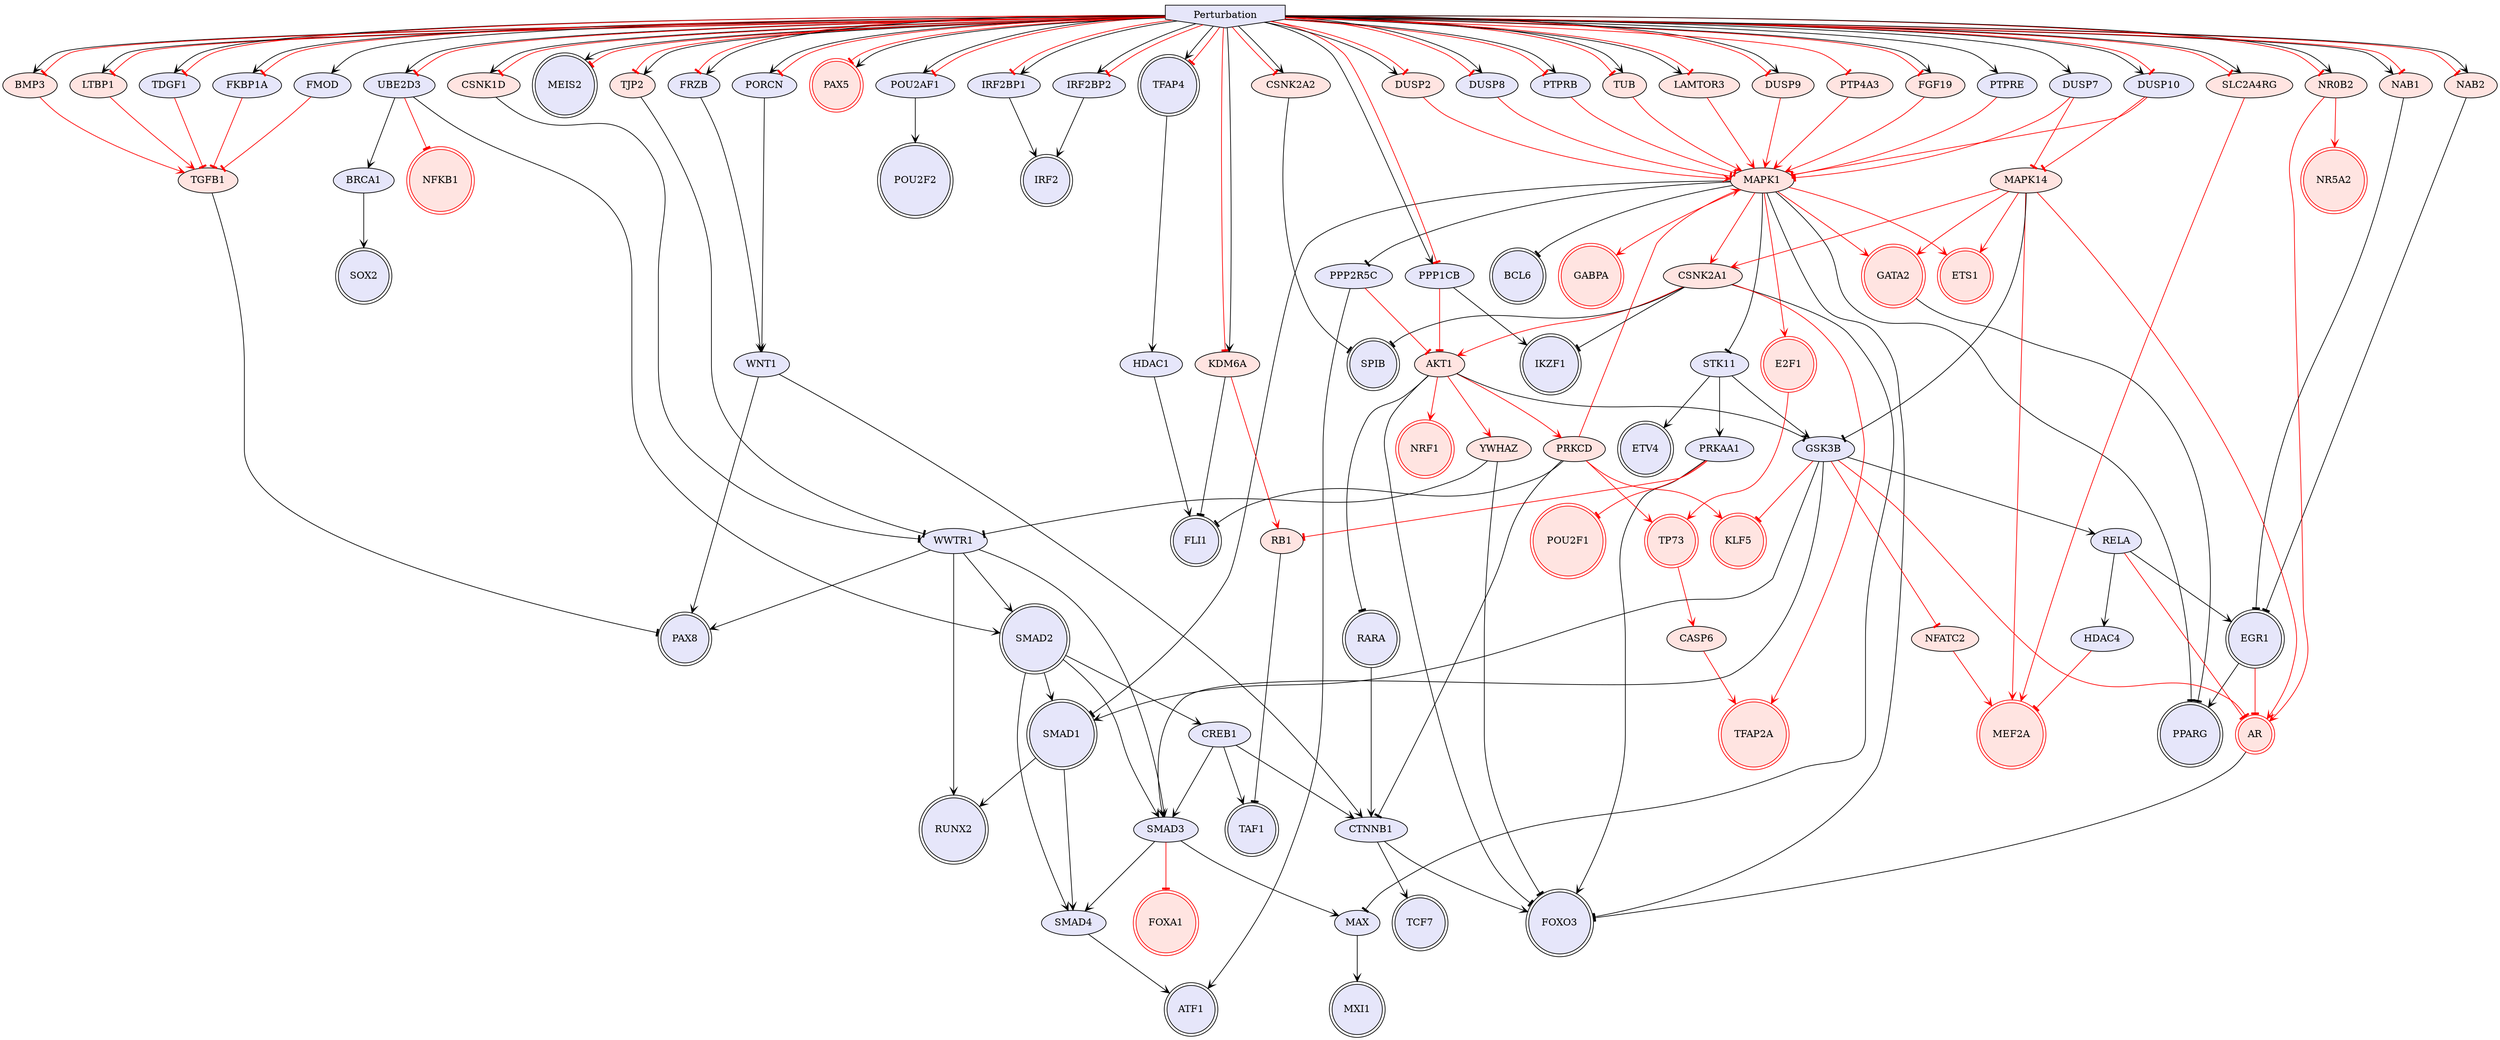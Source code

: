 digraph {

CTNNB1->FOXO3 [penwidth=1, color=black, arrowhead="vee"]
AR->FOXO3 [penwidth=1, color=black, arrowhead="tee"]
BRCA1->SOX2 [penwidth=1, color=black, arrowhead="vee"]
EGR1->PPARG [penwidth=1, color=black, arrowhead="vee"]
NAB2->EGR1 [penwidth=1, color=black, arrowhead="tee"]
UBE2D3->BRCA1 [penwidth=1, color=black, arrowhead="vee"]
CTNNB1->TCF7 [penwidth=1, color=black, arrowhead="vee"]
SMAD2->SMAD4 [penwidth=1, color=black, arrowhead="vee"]
SMAD3->SMAD4 [penwidth=1, color=black, arrowhead="vee"]
SMAD1->SMAD4 [penwidth=1, color=black, arrowhead="vee"]
RARA->CTNNB1 [penwidth=1, color=black, arrowhead="vee"]
SMAD4->ATF1 [penwidth=1, color=black, arrowhead="vee"]
SMAD3->MAX [penwidth=1, color=black, arrowhead="vee"]
AKT1->FOXO3 [penwidth=1, color=black, arrowhead="tee"]
PPP1CB->IKZF1 [penwidth=1, color=black, arrowhead="vee"]
PRKAA1->FOXO3 [penwidth=1, color=black, arrowhead="vee"]
CSNK2A2->SPIB [penwidth=1, color=black, arrowhead="tee"]
AKT1->RARA [penwidth=1, color=black, arrowhead="tee"]
PRKCD->FLI1 [penwidth=1, color=black, arrowhead="tee"]
MAPK1->FOXO3 [penwidth=1, color=black, arrowhead="tee"]
MAPK1->SMAD1 [penwidth=1, color=black, arrowhead="tee"]
MAPK1->PPARG [penwidth=1, color=black, arrowhead="tee"]
MAPK1->STK11 [penwidth=1, color=black, arrowhead="tee"]
SMAD1->RUNX2 [penwidth=1, color=black, arrowhead="vee"]
TJP2->WWTR1 [penwidth=1, color=black, arrowhead="tee"]
WWTR1->PAX8 [penwidth=1, color=black, arrowhead="vee"]
WWTR1->RUNX2 [penwidth=1, color=black, arrowhead="vee"]
WWTR1->SMAD2 [penwidth=1, color=black, arrowhead="vee"]
WWTR1->SMAD3 [penwidth=1, color=black, arrowhead="vee"]
PRKCD->CTNNB1 [penwidth=1, color=black, arrowhead="tee"]
GATA2->PPARG [penwidth=1, color=black, arrowhead="tee"]
IRF2BP2->IRF2 [penwidth=1, color=black, arrowhead="vee"]
MAPK1->BCL6 [penwidth=1, color=black, arrowhead="tee"]
MAX->MXI1 [penwidth=1, color=black, arrowhead="vee"]
POU2AF1->POU2F2 [penwidth=1, color=black, arrowhead="vee"]
STK11->PRKAA1 [penwidth=1, color=black, arrowhead="vee"]
STK11->ETV4 [penwidth=1, color=black, arrowhead="vee"]
SMAD2->SMAD3 [penwidth=1, color=black, arrowhead="vee"]
UBE2D3->SMAD2 [penwidth=1, color=black, arrowhead="vee"]
RB1->TAF1 [penwidth=1, color=black, arrowhead="tee"]
SMAD2->SMAD1 [penwidth=1, color=black, arrowhead="vee"]
Perturbation->IRF2BP2 [penwidth=1, color=black, arrowhead="vee"]
Perturbation->MEIS2 [penwidth=1, color=black, arrowhead="vee"]
Perturbation->POU2AF1 [penwidth=1, color=black, arrowhead="vee"]
Perturbation->PPP1CB [penwidth=1, color=black, arrowhead="vee"]
Perturbation->TFAP4 [penwidth=1, color=black, arrowhead="vee"]
Perturbation->UBE2D3 [penwidth=1, color=black, arrowhead="vee"]
MAPK1->GABPA [penwidth=1, color=red, arrowhead="vee"]
SLC2A4RG->MEF2A [penwidth=1, color=red, arrowhead="vee"]
TP73->CASP6 [penwidth=1, color=red, arrowhead="vee"]
E2F1->TP73 [penwidth=1, color=red, arrowhead="vee"]
AKT1->NRF1 [penwidth=1, color=red, arrowhead="vee"]
NR0B2->NR5A2 [penwidth=1, color=red, arrowhead="vee"]
NR0B2->AR [penwidth=1, color=red, arrowhead="vee"]
PPP1CB->AKT1 [penwidth=1, color=red, arrowhead="tee"]
PRKAA1->POU2F1 [penwidth=1, color=red, arrowhead="tee"]
PRKAA1->RB1 [penwidth=1, color=red, arrowhead="tee"]
PRKCD->KLF5 [penwidth=1, color=red, arrowhead="vee"]
PRKCD->TP73 [penwidth=1, color=red, arrowhead="vee"]
SMAD3->FOXA1 [penwidth=1, color=red, arrowhead="tee"]
MAPK1->E2F1 [penwidth=1, color=red, arrowhead="vee"]
MAPK1->ETS1 [penwidth=1, color=red, arrowhead="vee"]
UBE2D3->NFKB1 [penwidth=1, color=red, arrowhead="tee"]
EGR1->AR [penwidth=1, color=red, arrowhead="tee"]
AKT1->PRKCD [penwidth=1, color=red, arrowhead="vee"]
CASP6->TFAP2A [penwidth=1, color=red, arrowhead="vee"]
PRKCD->MAPK1 [penwidth=1, color=red, arrowhead="vee"]
MAPK1->GATA2 [penwidth=1, color=red, arrowhead="vee"]
Perturbation->CSNK2A2 [penwidth=1, color=red, arrowhead="tee"]
Perturbation->NAB2 [penwidth=1, color=red, arrowhead="tee"]
Perturbation->NR0B2 [penwidth=1, color=red, arrowhead="tee"]
Perturbation->PAX5 [penwidth=1, color=red, arrowhead="tee"]
Perturbation->SLC2A4RG [penwidth=1, color=red, arrowhead="tee"]
Perturbation->TJP2 [penwidth=1, color=red, arrowhead="tee"]
NAB1->EGR1 [penwidth=1, color=black, arrowhead="tee"]
TGFB1->PAX8 [penwidth=1, color=black, arrowhead="tee"]
Perturbation->IRF2BP2 [penwidth=1, color=red, arrowhead="tee"]
Perturbation->MEIS2 [penwidth=1, color=red, arrowhead="tee"]
Perturbation->POU2AF1 [penwidth=1, color=red, arrowhead="tee"]
Perturbation->PPP1CB [penwidth=1, color=red, arrowhead="tee"]
Perturbation->TFAP4 [penwidth=1, color=red, arrowhead="tee"]
Perturbation->UBE2D3 [penwidth=1, color=red, arrowhead="tee"]
LTBP1->TGFB1 [penwidth=1, color=red, arrowhead="vee"]
Perturbation->CSNK2A2 [penwidth=1, color=black, arrowhead="vee"]
Perturbation->LTBP1 [penwidth=1, color=black, arrowhead="vee"]
Perturbation->NAB1 [penwidth=1, color=black, arrowhead="vee"]
Perturbation->NR0B2 [penwidth=1, color=black, arrowhead="vee"]
Perturbation->PAX5 [penwidth=1, color=black, arrowhead="vee"]
Perturbation->SLC2A4RG [penwidth=1, color=black, arrowhead="vee"]
WNT1->PAX8 [penwidth=1, color=black, arrowhead="vee"]
FRZB->WNT1 [penwidth=1, color=black, arrowhead="vee"]
WNT1->CTNNB1 [penwidth=1, color=black, arrowhead="vee"]
Perturbation->FRZB [penwidth=1, color=red, arrowhead="tee"]
GSK3B->SMAD3 [penwidth=1, color=black, arrowhead="vee"]
STK11->GSK3B [penwidth=1, color=black, arrowhead="vee"]
GSK3B->SMAD1 [penwidth=1, color=black, arrowhead="vee"]
AKT1->GSK3B [penwidth=1, color=black, arrowhead="tee"]
CSNK2A1->IKZF1 [penwidth=1, color=black, arrowhead="tee"]
TFAP4->HDAC1 [penwidth=1, color=black, arrowhead="vee"]
CSNK2A1->SPIB [penwidth=1, color=black, arrowhead="tee"]
CSNK2A1->MAX [penwidth=1, color=black, arrowhead="tee"]
HDAC1->FLI1 [penwidth=1, color=black, arrowhead="vee"]
Perturbation->DUSP10 [penwidth=1, color=black, arrowhead="vee"]
Perturbation->FRZB [penwidth=1, color=black, arrowhead="vee"]
CSNK2A1->TFAP2A [penwidth=1, color=red, arrowhead="vee"]
CSNK2A1->AKT1 [penwidth=1, color=red, arrowhead="vee"]
MAPK1->CSNK2A1 [penwidth=1, color=red, arrowhead="vee"]
GSK3B->KLF5 [penwidth=1, color=red, arrowhead="tee"]
DUSP10->MAPK1 [penwidth=1, color=red, arrowhead="tee"]
GSK3B->AR [penwidth=1, color=red, arrowhead="tee"]
RELA->EGR1 [penwidth=1, color=black, arrowhead="vee"]
RELA->HDAC4 [penwidth=1, color=black, arrowhead="vee"]
GSK3B->RELA [penwidth=1, color=black, arrowhead="vee"]
KDM6A->FLI1 [penwidth=1, color=black, arrowhead="tee"]
KDM6A->RB1 [penwidth=1, color=red, arrowhead="vee"]
HDAC4->MEF2A [penwidth=1, color=red, arrowhead="tee"]
FGF19->MAPK1 [penwidth=1, color=red, arrowhead="vee"]
RELA->AR [penwidth=1, color=red, arrowhead="tee"]
Perturbation->FGF19 [penwidth=1, color=red, arrowhead="tee"]
Perturbation->KDM6A [penwidth=1, color=red, arrowhead="tee"]
Perturbation->PTPRE [penwidth=1, color=black, arrowhead="vee"]
PTPRE->MAPK1 [penwidth=1, color=red, arrowhead="tee"]
CSNK1D->WWTR1 [penwidth=1, color=black, arrowhead="tee"]
IRF2BP1->IRF2 [penwidth=1, color=black, arrowhead="vee"]
Perturbation->IRF2BP1 [penwidth=1, color=red, arrowhead="tee"]
DUSP2->MAPK1 [penwidth=1, color=red, arrowhead="vee"]
Perturbation->CSNK1D [penwidth=1, color=black, arrowhead="vee"]
Perturbation->DUSP2 [penwidth=1, color=black, arrowhead="vee"]
Perturbation->KDM6A [penwidth=1, color=black, arrowhead="vee"]
Perturbation->NAB2 [penwidth=1, color=black, arrowhead="vee"]
Perturbation->IRF2BP1 [penwidth=1, color=black, arrowhead="vee"]
Perturbation->TDGF1 [penwidth=1, color=black, arrowhead="vee"]
TDGF1->TGFB1 [penwidth=1, color=red, arrowhead="tee"]
Perturbation->FKBP1A [penwidth=1, color=black, arrowhead="vee"]
GSK3B->NFATC2 [penwidth=1, color=red, arrowhead="tee"]
NFATC2->MEF2A [penwidth=1, color=red, arrowhead="vee"]
FKBP1A->TGFB1 [penwidth=1, color=red, arrowhead="tee"]
Perturbation->DUSP8 [penwidth=1, color=red, arrowhead="tee"]
Perturbation->FKBP1A [penwidth=1, color=red, arrowhead="tee"]
DUSP8->MAPK1 [penwidth=1, color=red, arrowhead="tee"]
Perturbation->DUSP8 [penwidth=1, color=black, arrowhead="vee"]
Perturbation->DUSP10 [penwidth=1, color=red, arrowhead="tee"]
Perturbation->TJP2 [penwidth=1, color=black, arrowhead="vee"]
Perturbation->FMOD [penwidth=1, color=black, arrowhead="vee"]
FMOD->TGFB1 [penwidth=1, color=red, arrowhead="tee"]
Perturbation->PTPRB [penwidth=1, color=red, arrowhead="tee"]
PTPRB->MAPK1 [penwidth=1, color=red, arrowhead="tee"]
Perturbation->CSNK1D [penwidth=1, color=red, arrowhead="tee"]
Perturbation->DUSP2 [penwidth=1, color=red, arrowhead="tee"]
CREB1->SMAD3 [penwidth=1, color=black, arrowhead="vee"]
SMAD2->CREB1 [penwidth=1, color=black, arrowhead="vee"]
CREB1->CTNNB1 [penwidth=1, color=black, arrowhead="vee"]
CREB1->TAF1 [penwidth=1, color=black, arrowhead="vee"]
PPP2R5C->ATF1 [penwidth=1, color=black, arrowhead="vee"]
MAPK1->PPP2R5C [penwidth=1, color=black, arrowhead="tee"]
PPP2R5C->AKT1 [penwidth=1, color=red, arrowhead="tee"]
Perturbation->NAB1 [penwidth=1, color=red, arrowhead="tee"]
PORCN->WNT1 [penwidth=1, color=black, arrowhead="vee"]
Perturbation->PORCN [penwidth=1, color=black, arrowhead="vee"]
Perturbation->PTPRB [penwidth=1, color=black, arrowhead="vee"]
MAPK14->GSK3B [penwidth=1, color=black, arrowhead="tee"]
DUSP10->MAPK14 [penwidth=1, color=red, arrowhead="tee"]
MAPK14->CSNK2A1 [penwidth=1, color=red, arrowhead="vee"]
MAPK14->GATA2 [penwidth=1, color=red, arrowhead="vee"]
MAPK14->MEF2A [penwidth=1, color=red, arrowhead="vee"]
MAPK14->AR [penwidth=1, color=red, arrowhead="vee"]
MAPK14->ETS1 [penwidth=1, color=red, arrowhead="vee"]
Perturbation->PORCN [penwidth=1, color=red, arrowhead="tee"]
YWHAZ->WWTR1 [penwidth=1, color=black, arrowhead="tee"]
YWHAZ->FOXO3 [penwidth=1, color=black, arrowhead="tee"]
AKT1->YWHAZ [penwidth=1, color=red, arrowhead="vee"]
Perturbation->TDGF1 [penwidth=1, color=red, arrowhead="tee"]
TUB->MAPK1 [penwidth=1, color=red, arrowhead="vee"]
Perturbation->TUB [penwidth=1, color=red, arrowhead="tee"]
LAMTOR3->MAPK1 [penwidth=1, color=red, arrowhead="vee"]
Perturbation->LAMTOR3 [penwidth=1, color=black, arrowhead="vee"]
Perturbation->LTBP1 [penwidth=1, color=red, arrowhead="tee"]
BMP3->TGFB1 [penwidth=1, color=red, arrowhead="vee"]
Perturbation->BMP3 [penwidth=1, color=black, arrowhead="vee"]
Perturbation->LAMTOR3 [penwidth=1, color=red, arrowhead="tee"]
Perturbation->BMP3 [penwidth=1, color=red, arrowhead="tee"]
DUSP9->MAPK1 [penwidth=1, color=red, arrowhead="vee"]
Perturbation->DUSP9 [penwidth=1, color=red, arrowhead="tee"]
PTP4A3->MAPK1 [penwidth=1, color=red, arrowhead="vee"]
Perturbation->PTP4A3 [penwidth=1, color=red, arrowhead="tee"]
Perturbation->DUSP9 [penwidth=1, color=black, arrowhead="vee"]
Perturbation->DUSP7 [penwidth=1, color=black, arrowhead="vee"]
DUSP7->MAPK1 [penwidth=1, color=red, arrowhead="tee"]
DUSP7->MAPK14 [penwidth=1, color=red, arrowhead="tee"]
Perturbation->FGF19 [penwidth=1, color=black, arrowhead="vee"]
Perturbation->TUB [penwidth=1, color=black, arrowhead="vee"]
Perturbation [style=filled, color=black, fillcolor=lavender, shape=invhouse];
PAX8 [style=filled, color=black, fillcolor=lavender, shape=doublecircle];
FLI1 [style=filled, color=black, fillcolor=lavender, shape=doublecircle];
NRF1 [style=filled, color=red, fillcolor=mistyrose, shape=doublecircle];
E2F1 [style=filled, color=red, fillcolor=mistyrose, shape=doublecircle];
FOXA1 [style=filled, color=red, fillcolor=mistyrose, shape=doublecircle];
ETV4 [style=filled, color=black, fillcolor=lavender, shape=doublecircle];
TAF1 [style=filled, color=black, fillcolor=lavender, shape=doublecircle];
PAX5 [style=filled, color=red, fillcolor=mistyrose, shape=doublecircle];
NR5A2 [style=filled, color=red, fillcolor=mistyrose, shape=doublecircle];
ETS1 [style=filled, color=red, fillcolor=mistyrose, shape=doublecircle];
RUNX2 [style=filled, color=black, fillcolor=lavender, shape=doublecircle];
MEF2A [style=filled, color=red, fillcolor=mistyrose, shape=doublecircle];
IKZF1 [style=filled, color=black, fillcolor=lavender, shape=doublecircle];
TCF7 [style=filled, color=black, fillcolor=lavender, shape=doublecircle];
TP73 [style=filled, color=red, fillcolor=mistyrose, shape=doublecircle];
TFAP2A [style=filled, color=red, fillcolor=mistyrose, shape=doublecircle];
BCL6 [style=filled, color=black, fillcolor=lavender, shape=doublecircle];
SMAD2 [style=filled, color=black, fillcolor=lavender, shape=doublecircle];
FOXO3 [style=filled, color=black, fillcolor=lavender, shape=doublecircle];
AR [style=filled, color=red, fillcolor=mistyrose, shape=doublecircle];
SMAD1 [style=filled, color=black, fillcolor=lavender, shape=doublecircle];
GATA2 [style=filled, color=red, fillcolor=mistyrose, shape=doublecircle];
EGR1 [style=filled, color=black, fillcolor=lavender, shape=doublecircle];
SPIB [style=filled, color=black, fillcolor=lavender, shape=doublecircle];
MXI1 [style=filled, color=black, fillcolor=lavender, shape=doublecircle];
MEIS2 [style=filled, color=black, fillcolor=lavender, shape=doublecircle];
SOX2 [style=filled, color=black, fillcolor=lavender, shape=doublecircle];
IRF2 [style=filled, color=black, fillcolor=lavender, shape=doublecircle];
GABPA [style=filled, color=red, fillcolor=mistyrose, shape=doublecircle];
RARA [style=filled, color=black, fillcolor=lavender, shape=doublecircle];
PPARG [style=filled, color=black, fillcolor=lavender, shape=doublecircle];
TFAP4 [style=filled, color=black, fillcolor=lavender, shape=doublecircle];
POU2F2 [style=filled, color=black, fillcolor=lavender, shape=doublecircle];
KLF5 [style=filled, color=red, fillcolor=mistyrose, shape=doublecircle];
ATF1 [style=filled, color=black, fillcolor=lavender, shape=doublecircle];
NFKB1 [style=filled, color=red, fillcolor=mistyrose, shape=doublecircle];
POU2F1 [style=filled, color=red, fillcolor=mistyrose, shape=doublecircle];
CTNNB1 [style=filled, fillcolor=lavender];
BRCA1 [style=filled, fillcolor=lavender];
NAB2 [style=filled, fillcolor=mistyrose];
UBE2D3 [style=filled, fillcolor=lavender];
SMAD3 [style=filled, fillcolor=lavender];
SMAD4 [style=filled, fillcolor=lavender];
AKT1 [style=filled, fillcolor=mistyrose];
PPP1CB [style=filled, fillcolor=lavender];
PRKAA1 [style=filled, fillcolor=lavender];
CSNK2A2 [style=filled, fillcolor=mistyrose];
PRKCD [style=filled, fillcolor=mistyrose];
MAPK1 [style=filled, fillcolor=mistyrose];
TJP2 [style=filled, fillcolor=mistyrose];
WWTR1 [style=filled, fillcolor=lavender];
IRF2BP2 [style=filled, fillcolor=lavender];
MAX [style=filled, fillcolor=lavender];
POU2AF1 [style=filled, fillcolor=lavender];
STK11 [style=filled, fillcolor=lavender];
RB1 [style=filled, fillcolor=mistyrose];
SLC2A4RG [style=filled, fillcolor=mistyrose];
NR0B2 [style=filled, fillcolor=mistyrose];
CASP6 [style=filled, fillcolor=mistyrose];
NAB1 [style=filled, fillcolor=mistyrose];
TGFB1 [style=filled, fillcolor=mistyrose];
LTBP1 [style=filled, fillcolor=mistyrose];
WNT1 [style=filled, fillcolor=lavender];
FRZB [style=filled, fillcolor=lavender];
GSK3B [style=filled, fillcolor=lavender];
CSNK2A1 [style=filled, fillcolor=mistyrose];
HDAC1 [style=filled, fillcolor=lavender];
DUSP10 [style=filled, fillcolor=lavender];
RELA [style=filled, fillcolor=lavender];
KDM6A [style=filled, fillcolor=mistyrose];
HDAC4 [style=filled, fillcolor=lavender];
FGF19 [style=filled, fillcolor=mistyrose];
PTPRE [style=filled, fillcolor=lavender];
CSNK1D [style=filled, fillcolor=mistyrose];
IRF2BP1 [style=filled, fillcolor=lavender];
DUSP2 [style=filled, fillcolor=mistyrose];
TDGF1 [style=filled, fillcolor=lavender];
NFATC2 [style=filled, fillcolor=mistyrose];
FKBP1A [style=filled, fillcolor=lavender];
DUSP8 [style=filled, fillcolor=lavender];
FMOD [style=filled, fillcolor=lavender];
PTPRB [style=filled, fillcolor=lavender];
CREB1 [style=filled, fillcolor=lavender];
PPP2R5C [style=filled, fillcolor=lavender];
PORCN [style=filled, fillcolor=lavender];
MAPK14 [style=filled, fillcolor=mistyrose];
YWHAZ [style=filled, fillcolor=mistyrose];
TUB [style=filled, fillcolor=mistyrose];
LAMTOR3 [style=filled, fillcolor=mistyrose];
BMP3 [style=filled, fillcolor=mistyrose];
DUSP9 [style=filled, fillcolor=mistyrose];
PTP4A3 [style=filled, fillcolor=mistyrose];
DUSP7 [style=filled, fillcolor=lavender];


}
